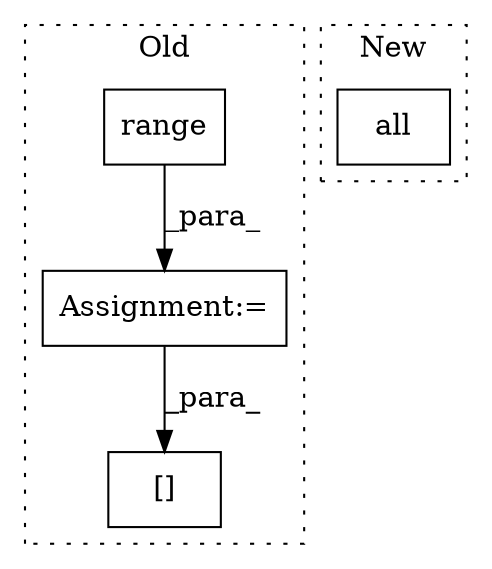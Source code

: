 digraph G {
subgraph cluster0 {
1 [label="range" a="32" s="2033,2047" l="6,1" shape="box"];
3 [label="[]" a="2" s="2169,2174" l="4,1" shape="box"];
4 [label="Assignment:=" a="7" s="1972,2048" l="53,2" shape="box"];
label = "Old";
style="dotted";
}
subgraph cluster1 {
2 [label="all" a="32" s="1487,1492" l="4,1" shape="box"];
label = "New";
style="dotted";
}
1 -> 4 [label="_para_"];
4 -> 3 [label="_para_"];
}